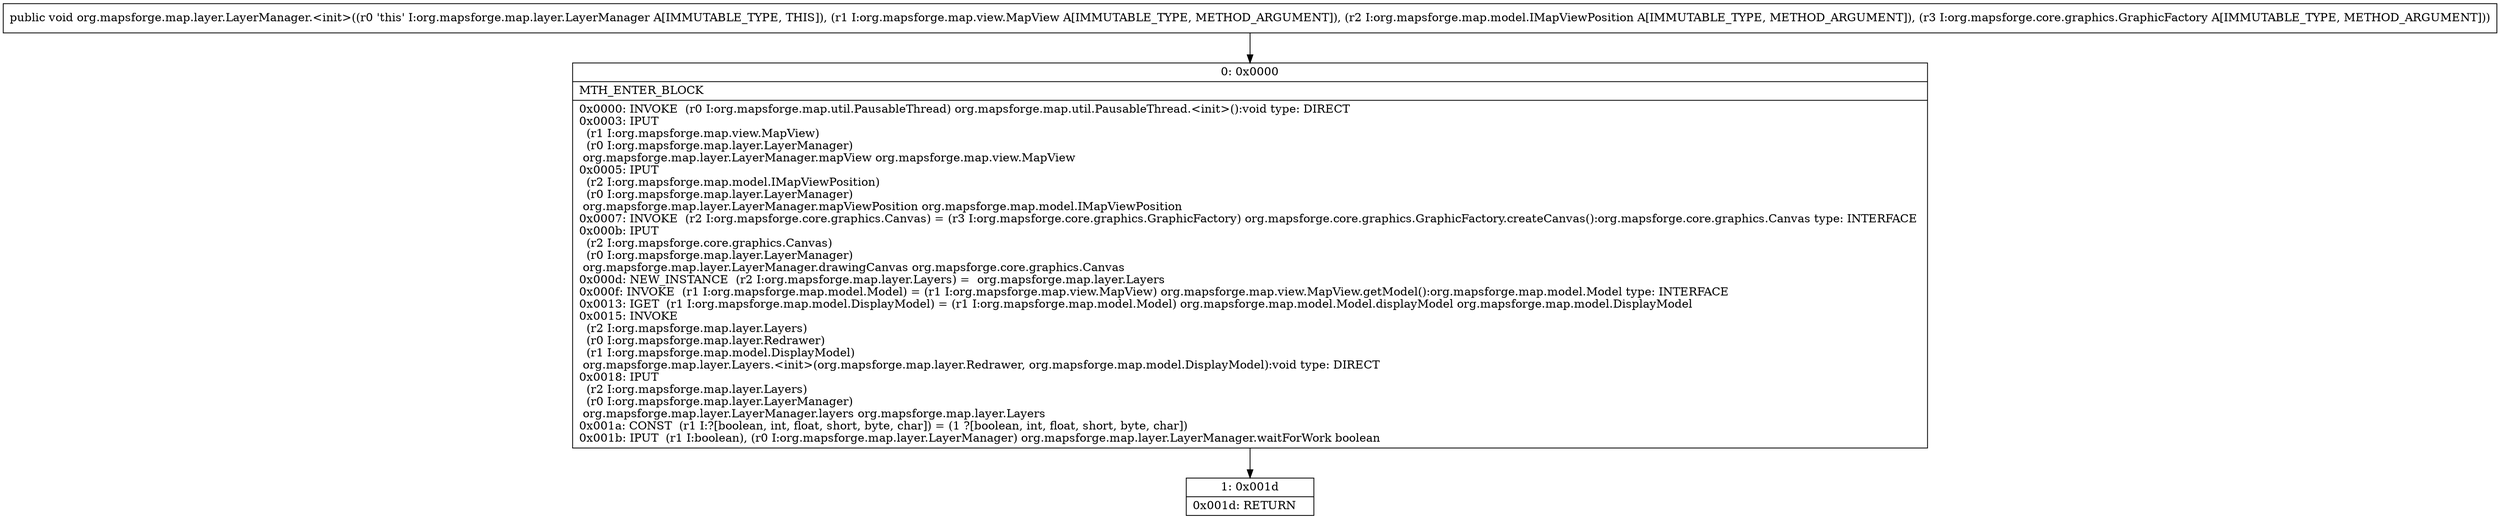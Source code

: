 digraph "CFG fororg.mapsforge.map.layer.LayerManager.\<init\>(Lorg\/mapsforge\/map\/view\/MapView;Lorg\/mapsforge\/map\/model\/IMapViewPosition;Lorg\/mapsforge\/core\/graphics\/GraphicFactory;)V" {
Node_0 [shape=record,label="{0\:\ 0x0000|MTH_ENTER_BLOCK\l|0x0000: INVOKE  (r0 I:org.mapsforge.map.util.PausableThread) org.mapsforge.map.util.PausableThread.\<init\>():void type: DIRECT \l0x0003: IPUT  \l  (r1 I:org.mapsforge.map.view.MapView)\l  (r0 I:org.mapsforge.map.layer.LayerManager)\l org.mapsforge.map.layer.LayerManager.mapView org.mapsforge.map.view.MapView \l0x0005: IPUT  \l  (r2 I:org.mapsforge.map.model.IMapViewPosition)\l  (r0 I:org.mapsforge.map.layer.LayerManager)\l org.mapsforge.map.layer.LayerManager.mapViewPosition org.mapsforge.map.model.IMapViewPosition \l0x0007: INVOKE  (r2 I:org.mapsforge.core.graphics.Canvas) = (r3 I:org.mapsforge.core.graphics.GraphicFactory) org.mapsforge.core.graphics.GraphicFactory.createCanvas():org.mapsforge.core.graphics.Canvas type: INTERFACE \l0x000b: IPUT  \l  (r2 I:org.mapsforge.core.graphics.Canvas)\l  (r0 I:org.mapsforge.map.layer.LayerManager)\l org.mapsforge.map.layer.LayerManager.drawingCanvas org.mapsforge.core.graphics.Canvas \l0x000d: NEW_INSTANCE  (r2 I:org.mapsforge.map.layer.Layers) =  org.mapsforge.map.layer.Layers \l0x000f: INVOKE  (r1 I:org.mapsforge.map.model.Model) = (r1 I:org.mapsforge.map.view.MapView) org.mapsforge.map.view.MapView.getModel():org.mapsforge.map.model.Model type: INTERFACE \l0x0013: IGET  (r1 I:org.mapsforge.map.model.DisplayModel) = (r1 I:org.mapsforge.map.model.Model) org.mapsforge.map.model.Model.displayModel org.mapsforge.map.model.DisplayModel \l0x0015: INVOKE  \l  (r2 I:org.mapsforge.map.layer.Layers)\l  (r0 I:org.mapsforge.map.layer.Redrawer)\l  (r1 I:org.mapsforge.map.model.DisplayModel)\l org.mapsforge.map.layer.Layers.\<init\>(org.mapsforge.map.layer.Redrawer, org.mapsforge.map.model.DisplayModel):void type: DIRECT \l0x0018: IPUT  \l  (r2 I:org.mapsforge.map.layer.Layers)\l  (r0 I:org.mapsforge.map.layer.LayerManager)\l org.mapsforge.map.layer.LayerManager.layers org.mapsforge.map.layer.Layers \l0x001a: CONST  (r1 I:?[boolean, int, float, short, byte, char]) = (1 ?[boolean, int, float, short, byte, char]) \l0x001b: IPUT  (r1 I:boolean), (r0 I:org.mapsforge.map.layer.LayerManager) org.mapsforge.map.layer.LayerManager.waitForWork boolean \l}"];
Node_1 [shape=record,label="{1\:\ 0x001d|0x001d: RETURN   \l}"];
MethodNode[shape=record,label="{public void org.mapsforge.map.layer.LayerManager.\<init\>((r0 'this' I:org.mapsforge.map.layer.LayerManager A[IMMUTABLE_TYPE, THIS]), (r1 I:org.mapsforge.map.view.MapView A[IMMUTABLE_TYPE, METHOD_ARGUMENT]), (r2 I:org.mapsforge.map.model.IMapViewPosition A[IMMUTABLE_TYPE, METHOD_ARGUMENT]), (r3 I:org.mapsforge.core.graphics.GraphicFactory A[IMMUTABLE_TYPE, METHOD_ARGUMENT])) }"];
MethodNode -> Node_0;
Node_0 -> Node_1;
}

